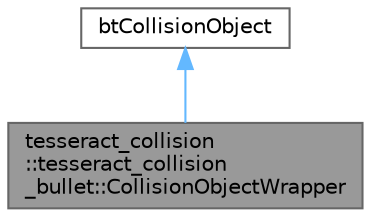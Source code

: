digraph "tesseract_collision::tesseract_collision_bullet::CollisionObjectWrapper"
{
 // LATEX_PDF_SIZE
  bgcolor="transparent";
  edge [fontname=Helvetica,fontsize=10,labelfontname=Helvetica,labelfontsize=10];
  node [fontname=Helvetica,fontsize=10,shape=box,height=0.2,width=0.4];
  Node1 [label="tesseract_collision\l::tesseract_collision\l_bullet::CollisionObjectWrapper",height=0.2,width=0.4,color="gray40", fillcolor="grey60", style="filled", fontcolor="black",tooltip="This is a tesseract bullet collsion object."];
  Node2 -> Node1 [dir="back",color="steelblue1",style="solid"];
  Node2 [label="btCollisionObject",height=0.2,width=0.4,color="gray40", fillcolor="white", style="filled",tooltip=" "];
}

